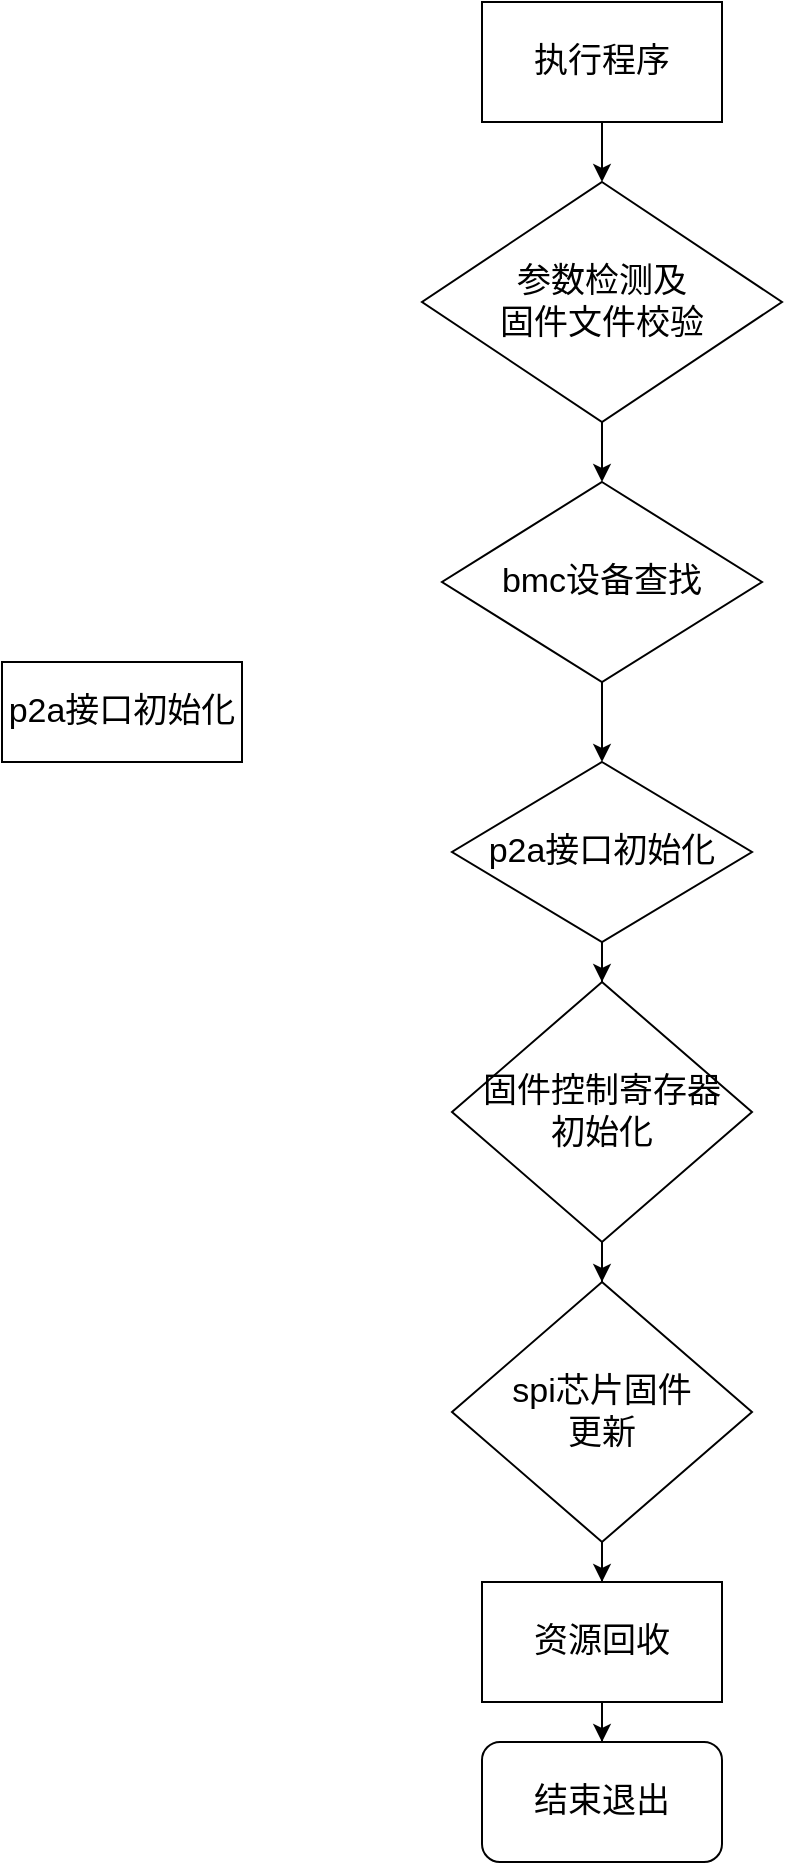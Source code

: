 <mxfile version="15.5.2" type="github">
  <diagram id="RrYtGsUFkfllBNBSVPI4" name="Page-1">
    <mxGraphModel dx="782" dy="478" grid="1" gridSize="10" guides="1" tooltips="1" connect="1" arrows="1" fold="1" page="1" pageScale="1" pageWidth="827" pageHeight="1169" math="0" shadow="0">
      <root>
        <mxCell id="0" />
        <mxCell id="1" parent="0" />
        <object label="&lt;font style=&quot;font-size: 17px&quot;&gt;执行程序&lt;/font&gt;" id="ZWidpsmbYvnLNTX88UcP-1">
          <mxCell style="rounded=0;whiteSpace=wrap;html=1;" vertex="1" parent="1">
            <mxGeometry x="340" y="230" width="120" height="60" as="geometry" />
          </mxCell>
        </object>
        <mxCell id="ZWidpsmbYvnLNTX88UcP-16" style="edgeStyle=orthogonalEdgeStyle;rounded=0;orthogonalLoop=1;jettySize=auto;html=1;exitX=0.5;exitY=1;exitDx=0;exitDy=0;entryX=0.5;entryY=0;entryDx=0;entryDy=0;fontSize=17;" edge="1" parent="1" source="ZWidpsmbYvnLNTX88UcP-2" target="ZWidpsmbYvnLNTX88UcP-13">
          <mxGeometry relative="1" as="geometry" />
        </mxCell>
        <mxCell id="ZWidpsmbYvnLNTX88UcP-2" value="参数检测及&lt;br&gt;固件文件校验" style="rhombus;whiteSpace=wrap;html=1;fontSize=17;" vertex="1" parent="1">
          <mxGeometry x="310" y="320" width="180" height="120" as="geometry" />
        </mxCell>
        <mxCell id="ZWidpsmbYvnLNTX88UcP-4" value="" style="endArrow=classic;html=1;rounded=0;fontSize=17;exitX=0.5;exitY=1;exitDx=0;exitDy=0;" edge="1" parent="1" source="ZWidpsmbYvnLNTX88UcP-1" target="ZWidpsmbYvnLNTX88UcP-2">
          <mxGeometry width="50" height="50" relative="1" as="geometry">
            <mxPoint x="380" y="480" as="sourcePoint" />
            <mxPoint x="430" y="430" as="targetPoint" />
          </mxGeometry>
        </mxCell>
        <mxCell id="ZWidpsmbYvnLNTX88UcP-5" value="p2a接口初始化" style="rounded=0;whiteSpace=wrap;html=1;fontSize=17;" vertex="1" parent="1">
          <mxGeometry x="100" y="560" width="120" height="50" as="geometry" />
        </mxCell>
        <mxCell id="ZWidpsmbYvnLNTX88UcP-17" value="" style="edgeStyle=orthogonalEdgeStyle;rounded=0;orthogonalLoop=1;jettySize=auto;html=1;fontSize=17;" edge="1" parent="1" source="ZWidpsmbYvnLNTX88UcP-13" target="ZWidpsmbYvnLNTX88UcP-14">
          <mxGeometry relative="1" as="geometry" />
        </mxCell>
        <mxCell id="ZWidpsmbYvnLNTX88UcP-13" value="bmc设备查找" style="rhombus;whiteSpace=wrap;html=1;fontSize=17;" vertex="1" parent="1">
          <mxGeometry x="320" y="470" width="160" height="100" as="geometry" />
        </mxCell>
        <mxCell id="ZWidpsmbYvnLNTX88UcP-20" value="" style="edgeStyle=orthogonalEdgeStyle;rounded=0;orthogonalLoop=1;jettySize=auto;html=1;fontSize=17;" edge="1" parent="1" source="ZWidpsmbYvnLNTX88UcP-14" target="ZWidpsmbYvnLNTX88UcP-19">
          <mxGeometry relative="1" as="geometry" />
        </mxCell>
        <mxCell id="ZWidpsmbYvnLNTX88UcP-14" value="p2a接口初始化" style="rhombus;whiteSpace=wrap;html=1;fontSize=17;" vertex="1" parent="1">
          <mxGeometry x="325" y="610" width="150" height="90" as="geometry" />
        </mxCell>
        <mxCell id="ZWidpsmbYvnLNTX88UcP-18" style="edgeStyle=orthogonalEdgeStyle;rounded=0;orthogonalLoop=1;jettySize=auto;html=1;exitX=0.5;exitY=1;exitDx=0;exitDy=0;fontSize=17;" edge="1" parent="1" source="ZWidpsmbYvnLNTX88UcP-14" target="ZWidpsmbYvnLNTX88UcP-14">
          <mxGeometry relative="1" as="geometry" />
        </mxCell>
        <mxCell id="ZWidpsmbYvnLNTX88UcP-22" value="" style="edgeStyle=orthogonalEdgeStyle;rounded=0;orthogonalLoop=1;jettySize=auto;html=1;fontSize=17;" edge="1" parent="1" source="ZWidpsmbYvnLNTX88UcP-19" target="ZWidpsmbYvnLNTX88UcP-21">
          <mxGeometry relative="1" as="geometry" />
        </mxCell>
        <mxCell id="ZWidpsmbYvnLNTX88UcP-19" value="&lt;span&gt;固件控制寄存器&lt;/span&gt;&lt;br&gt;&lt;span&gt;初始化&lt;/span&gt;" style="rhombus;whiteSpace=wrap;html=1;fontSize=17;labelPosition=center;verticalLabelPosition=middle;align=center;verticalAlign=middle;" vertex="1" parent="1">
          <mxGeometry x="325" y="720" width="150" height="130" as="geometry" />
        </mxCell>
        <mxCell id="ZWidpsmbYvnLNTX88UcP-25" value="" style="edgeStyle=orthogonalEdgeStyle;rounded=0;orthogonalLoop=1;jettySize=auto;html=1;fontSize=17;" edge="1" parent="1" source="ZWidpsmbYvnLNTX88UcP-21" target="ZWidpsmbYvnLNTX88UcP-24">
          <mxGeometry relative="1" as="geometry" />
        </mxCell>
        <mxCell id="ZWidpsmbYvnLNTX88UcP-21" value="spi芯片固件&lt;br&gt;更新" style="rhombus;whiteSpace=wrap;html=1;fontSize=17;labelPosition=center;verticalLabelPosition=middle;align=center;verticalAlign=middle;" vertex="1" parent="1">
          <mxGeometry x="325" y="870" width="150" height="130" as="geometry" />
        </mxCell>
        <mxCell id="ZWidpsmbYvnLNTX88UcP-23" value="结束退出" style="rounded=1;whiteSpace=wrap;html=1;fontSize=17;" vertex="1" parent="1">
          <mxGeometry x="340" y="1100" width="120" height="60" as="geometry" />
        </mxCell>
        <mxCell id="ZWidpsmbYvnLNTX88UcP-26" value="" style="edgeStyle=orthogonalEdgeStyle;rounded=0;orthogonalLoop=1;jettySize=auto;html=1;fontSize=17;" edge="1" parent="1" source="ZWidpsmbYvnLNTX88UcP-24" target="ZWidpsmbYvnLNTX88UcP-23">
          <mxGeometry relative="1" as="geometry" />
        </mxCell>
        <mxCell id="ZWidpsmbYvnLNTX88UcP-24" value="资源回收" style="rounded=0;whiteSpace=wrap;html=1;fontSize=17;" vertex="1" parent="1">
          <mxGeometry x="340" y="1020" width="120" height="60" as="geometry" />
        </mxCell>
      </root>
    </mxGraphModel>
  </diagram>
</mxfile>
